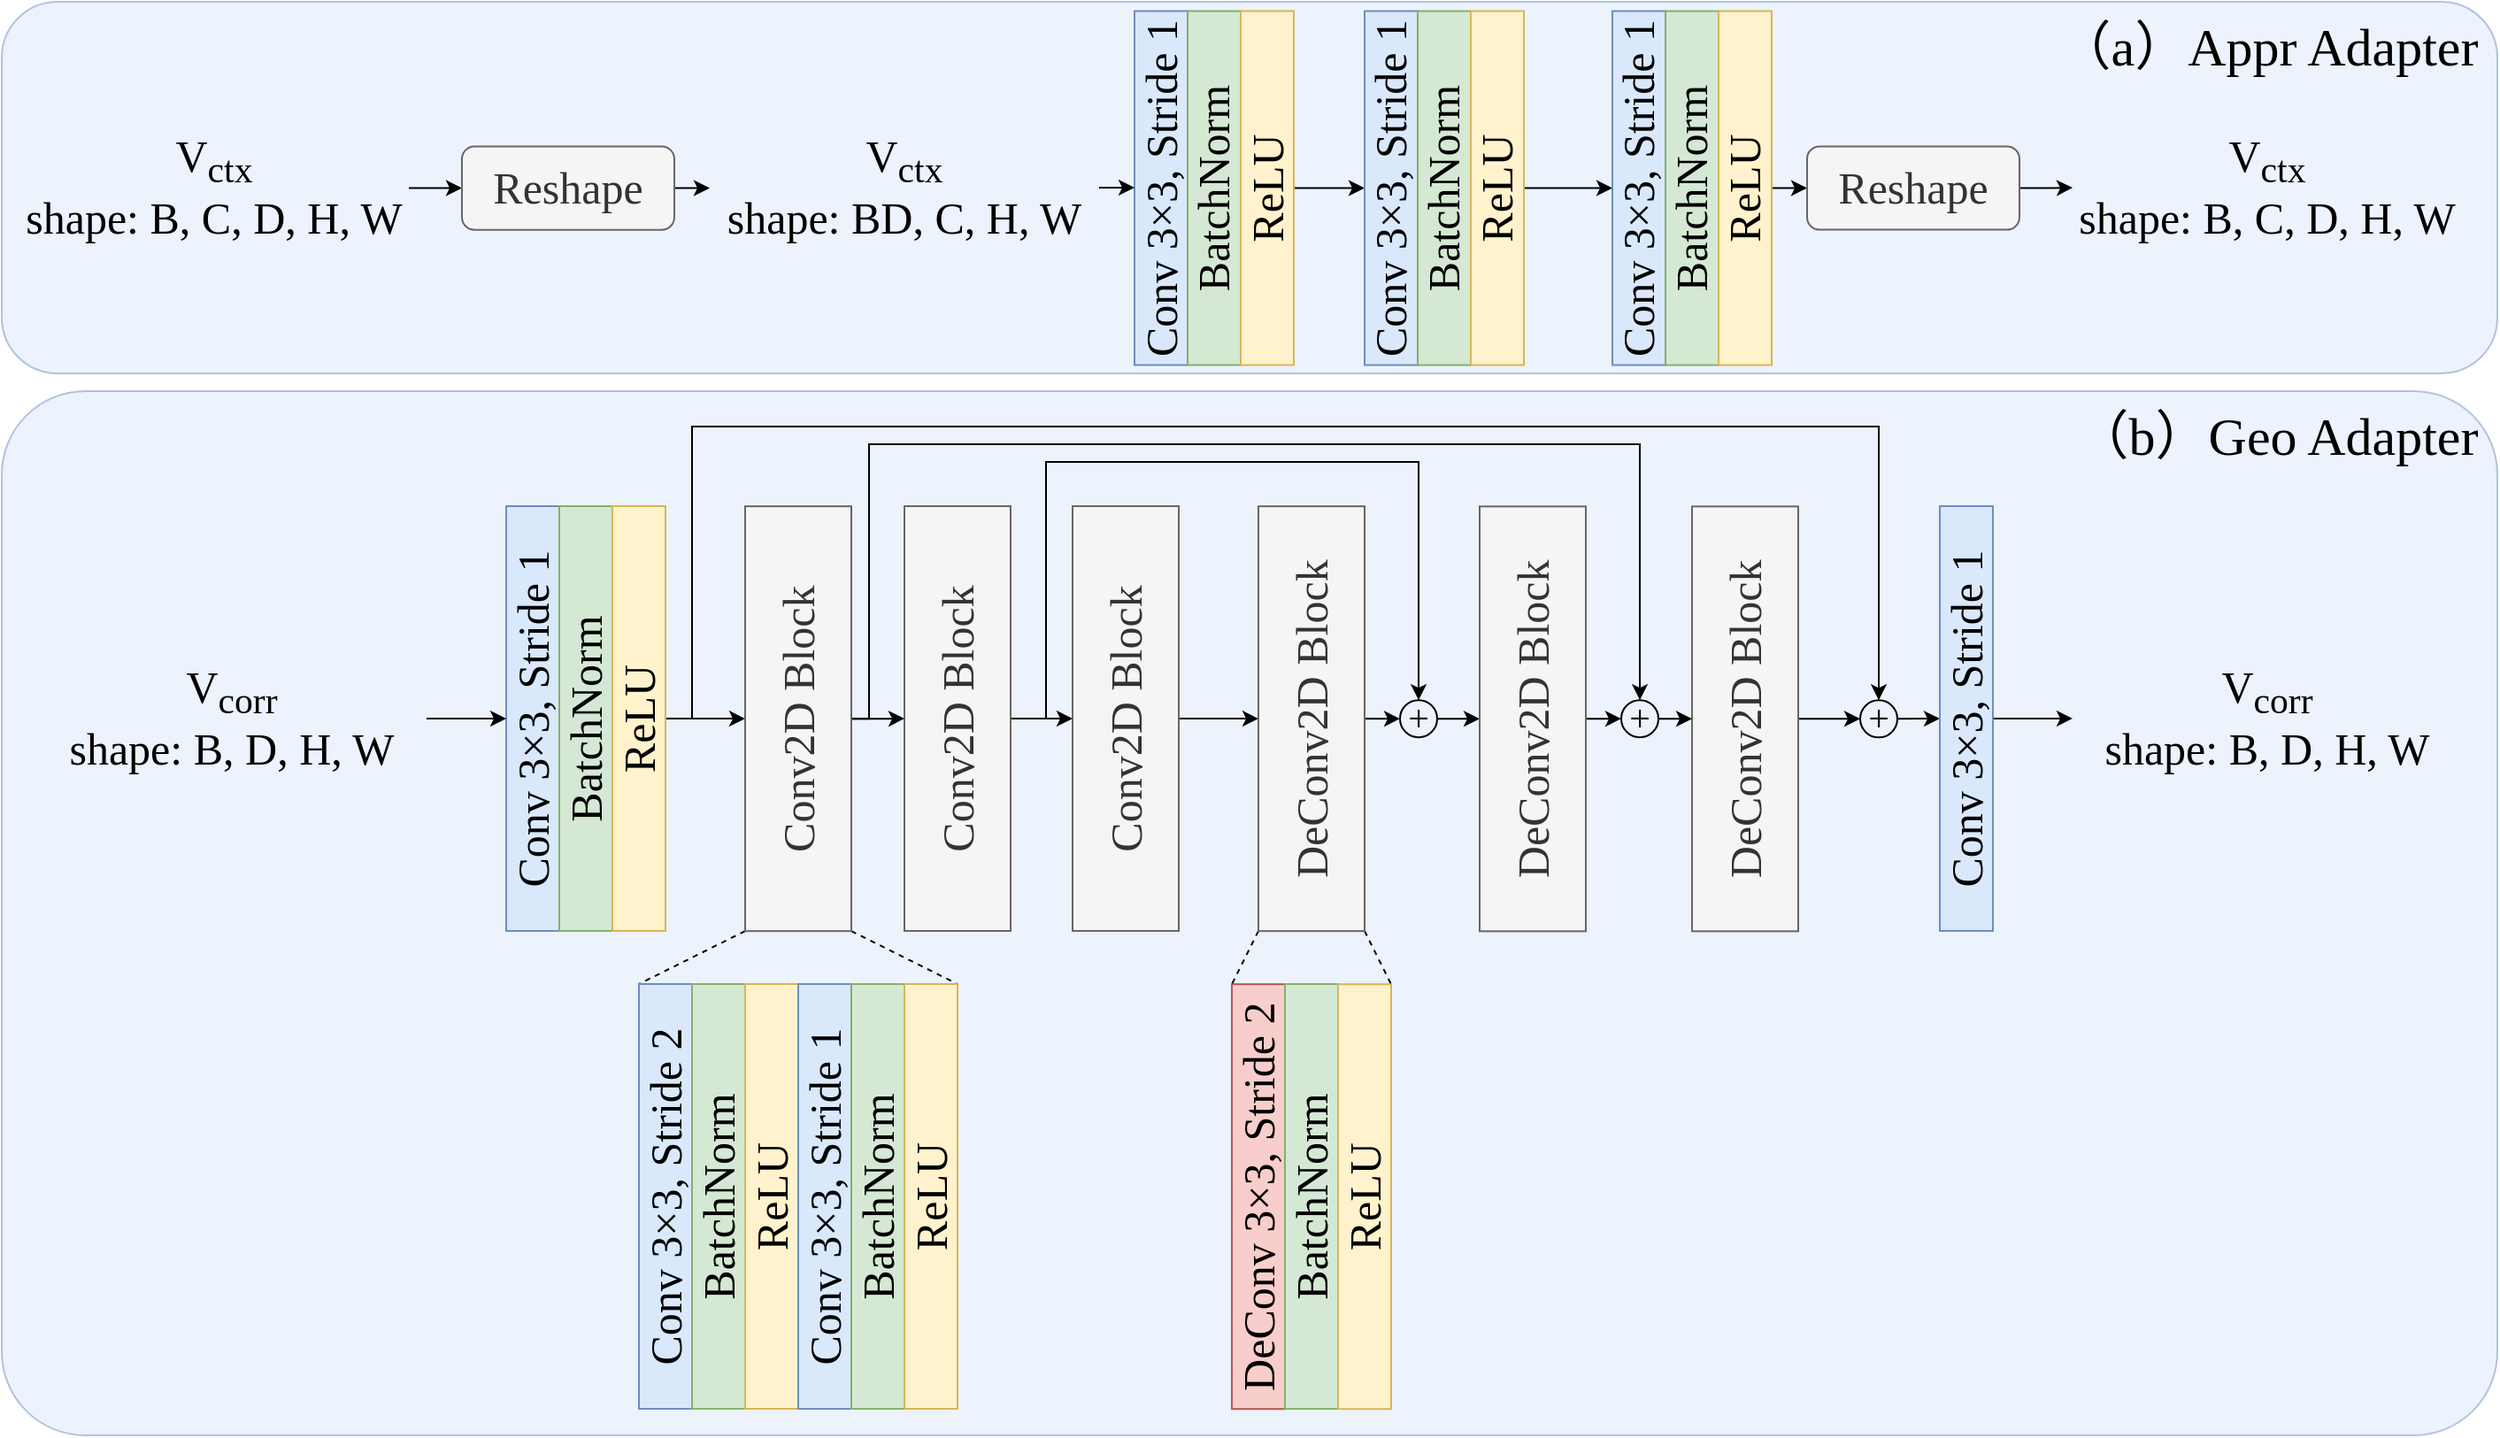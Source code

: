 <mxfile version="26.1.0">
  <diagram name="第 1 页" id="xtWA2BFWSO_vwdr7kO1s">
    <mxGraphModel dx="2377" dy="1315" grid="1" gridSize="10" guides="1" tooltips="1" connect="1" arrows="1" fold="1" page="1" pageScale="1" pageWidth="1600" pageHeight="900" math="0" shadow="0">
      <root>
        <mxCell id="0" />
        <mxCell id="1" parent="0" />
        <mxCell id="btyJTS1Y750vnI5qGrP--104" value="" style="rounded=1;whiteSpace=wrap;html=1;fillColor=#dae8fc;strokeColor=#6c8ebf;opacity=50;arcSize=8;" vertex="1" parent="1">
          <mxGeometry x="80" y="260" width="1410" height="590" as="geometry" />
        </mxCell>
        <mxCell id="btyJTS1Y750vnI5qGrP--25" value="" style="rounded=1;whiteSpace=wrap;html=1;fillColor=#dae8fc;strokeColor=#6c8ebf;opacity=50;" vertex="1" parent="1">
          <mxGeometry x="80" y="40" width="1410" height="210" as="geometry" />
        </mxCell>
        <mxCell id="btyJTS1Y750vnI5qGrP--1" value="Conv 3×3, Stride 1" style="rounded=0;whiteSpace=wrap;html=1;rotation=-90;fontSize=25;fontFamily=Times New Roman;fillColor=#dae8fc;strokeColor=#6c8ebf;" vertex="1" parent="1">
          <mxGeometry x="635" y="130.25" width="200" height="30" as="geometry" />
        </mxCell>
        <mxCell id="btyJTS1Y750vnI5qGrP--2" value="" style="endArrow=classic;html=1;rounded=0;entryX=0;entryY=0.5;entryDx=0;entryDy=0;exitX=1;exitY=0.5;exitDx=0;exitDy=0;" edge="1" parent="1" source="btyJTS1Y750vnI5qGrP--3" target="btyJTS1Y750vnI5qGrP--4">
          <mxGeometry width="50" height="50" relative="1" as="geometry">
            <mxPoint x="390" y="169.99" as="sourcePoint" />
            <mxPoint x="380" y="139.99" as="targetPoint" />
          </mxGeometry>
        </mxCell>
        <mxCell id="btyJTS1Y750vnI5qGrP--3" value="V&lt;sub&gt;ctx&lt;/sub&gt;&lt;div&gt;shape: B, C, D, H, W&lt;/div&gt;" style="text;html=1;align=center;verticalAlign=middle;whiteSpace=wrap;rounded=0;fontFamily=Times New Roman;fontSize=25;" vertex="1" parent="1">
          <mxGeometry x="90" y="112.62" width="220" height="65.26" as="geometry" />
        </mxCell>
        <mxCell id="btyJTS1Y750vnI5qGrP--6" style="edgeStyle=orthogonalEdgeStyle;rounded=0;orthogonalLoop=1;jettySize=auto;html=1;entryX=0;entryY=0.5;entryDx=0;entryDy=0;" edge="1" parent="1" source="btyJTS1Y750vnI5qGrP--4" target="btyJTS1Y750vnI5qGrP--5">
          <mxGeometry relative="1" as="geometry" />
        </mxCell>
        <mxCell id="btyJTS1Y750vnI5qGrP--4" value="Reshape" style="rounded=1;whiteSpace=wrap;html=1;fontFamily=Times New Roman;fontSize=25;fillColor=#f5f5f5;fontColor=#333333;strokeColor=#666666;" vertex="1" parent="1">
          <mxGeometry x="340" y="121.73" width="120" height="47.11" as="geometry" />
        </mxCell>
        <mxCell id="btyJTS1Y750vnI5qGrP--9" style="edgeStyle=orthogonalEdgeStyle;rounded=0;orthogonalLoop=1;jettySize=auto;html=1;entryX=0.5;entryY=0;entryDx=0;entryDy=0;" edge="1" parent="1" source="btyJTS1Y750vnI5qGrP--5" target="btyJTS1Y750vnI5qGrP--1">
          <mxGeometry relative="1" as="geometry" />
        </mxCell>
        <mxCell id="btyJTS1Y750vnI5qGrP--5" value="V&lt;sub&gt;ctx&lt;/sub&gt;&lt;div&gt;shape: BD, C, H, W&lt;/div&gt;" style="text;html=1;align=center;verticalAlign=middle;whiteSpace=wrap;rounded=0;fontFamily=Times New Roman;fontSize=25;" vertex="1" parent="1">
          <mxGeometry x="480" y="112.37" width="220" height="65.26" as="geometry" />
        </mxCell>
        <mxCell id="btyJTS1Y750vnI5qGrP--7" value="BatchNorm" style="rounded=0;whiteSpace=wrap;html=1;rotation=-90;fontSize=25;fontFamily=Times New Roman;fillColor=#d5e8d4;strokeColor=#82b366;" vertex="1" parent="1">
          <mxGeometry x="665" y="130.26" width="200" height="30" as="geometry" />
        </mxCell>
        <mxCell id="btyJTS1Y750vnI5qGrP--14" style="edgeStyle=orthogonalEdgeStyle;rounded=0;orthogonalLoop=1;jettySize=auto;html=1;entryX=0.5;entryY=0;entryDx=0;entryDy=0;" edge="1" parent="1" source="btyJTS1Y750vnI5qGrP--8" target="btyJTS1Y750vnI5qGrP--10">
          <mxGeometry relative="1" as="geometry" />
        </mxCell>
        <mxCell id="btyJTS1Y750vnI5qGrP--8" value="ReLU" style="rounded=0;whiteSpace=wrap;html=1;rotation=-90;fontSize=25;fontFamily=Times New Roman;fillColor=#fff2cc;strokeColor=#d6b656;" vertex="1" parent="1">
          <mxGeometry x="695" y="130.25" width="200" height="30" as="geometry" />
        </mxCell>
        <mxCell id="btyJTS1Y750vnI5qGrP--10" value="Conv 3×3, Stride 1" style="rounded=0;whiteSpace=wrap;html=1;rotation=-90;fontSize=25;fontFamily=Times New Roman;fillColor=#dae8fc;strokeColor=#6c8ebf;" vertex="1" parent="1">
          <mxGeometry x="765" y="130.26" width="200" height="30" as="geometry" />
        </mxCell>
        <mxCell id="btyJTS1Y750vnI5qGrP--11" value="BatchNorm" style="rounded=0;whiteSpace=wrap;html=1;rotation=-90;fontSize=25;fontFamily=Times New Roman;fillColor=#d5e8d4;strokeColor=#82b366;" vertex="1" parent="1">
          <mxGeometry x="795" y="130.27" width="200" height="30" as="geometry" />
        </mxCell>
        <mxCell id="btyJTS1Y750vnI5qGrP--19" style="edgeStyle=orthogonalEdgeStyle;rounded=0;orthogonalLoop=1;jettySize=auto;html=1;entryX=0.5;entryY=0;entryDx=0;entryDy=0;" edge="1" parent="1" source="btyJTS1Y750vnI5qGrP--12" target="btyJTS1Y750vnI5qGrP--16">
          <mxGeometry relative="1" as="geometry" />
        </mxCell>
        <mxCell id="btyJTS1Y750vnI5qGrP--12" value="ReLU" style="rounded=0;whiteSpace=wrap;html=1;rotation=-90;fontSize=25;fontFamily=Times New Roman;fillColor=#fff2cc;strokeColor=#d6b656;" vertex="1" parent="1">
          <mxGeometry x="825" y="130.26" width="200" height="30" as="geometry" />
        </mxCell>
        <mxCell id="btyJTS1Y750vnI5qGrP--16" value="Conv 3×3, Stride 1" style="rounded=0;whiteSpace=wrap;html=1;rotation=-90;fontSize=25;fontFamily=Times New Roman;fillColor=#dae8fc;strokeColor=#6c8ebf;" vertex="1" parent="1">
          <mxGeometry x="905" y="130.27" width="200" height="30" as="geometry" />
        </mxCell>
        <mxCell id="btyJTS1Y750vnI5qGrP--17" value="BatchNorm" style="rounded=0;whiteSpace=wrap;html=1;rotation=-90;fontSize=25;fontFamily=Times New Roman;fillColor=#d5e8d4;strokeColor=#82b366;" vertex="1" parent="1">
          <mxGeometry x="935" y="130.28" width="200" height="30" as="geometry" />
        </mxCell>
        <mxCell id="btyJTS1Y750vnI5qGrP--20" style="edgeStyle=orthogonalEdgeStyle;rounded=0;orthogonalLoop=1;jettySize=auto;html=1;entryX=0;entryY=0.5;entryDx=0;entryDy=0;" edge="1" parent="1" source="btyJTS1Y750vnI5qGrP--18" target="btyJTS1Y750vnI5qGrP--21">
          <mxGeometry relative="1" as="geometry">
            <mxPoint x="1170" y="170.27" as="targetPoint" />
          </mxGeometry>
        </mxCell>
        <mxCell id="btyJTS1Y750vnI5qGrP--18" value="ReLU" style="rounded=0;whiteSpace=wrap;html=1;rotation=-90;fontSize=25;fontFamily=Times New Roman;fillColor=#fff2cc;strokeColor=#d6b656;" vertex="1" parent="1">
          <mxGeometry x="965" y="130.27" width="200" height="30" as="geometry" />
        </mxCell>
        <mxCell id="btyJTS1Y750vnI5qGrP--24" style="edgeStyle=orthogonalEdgeStyle;rounded=0;orthogonalLoop=1;jettySize=auto;html=1;entryX=0;entryY=0.5;entryDx=0;entryDy=0;" edge="1" parent="1" source="btyJTS1Y750vnI5qGrP--21" target="btyJTS1Y750vnI5qGrP--23">
          <mxGeometry relative="1" as="geometry" />
        </mxCell>
        <mxCell id="btyJTS1Y750vnI5qGrP--21" value="Reshape" style="rounded=1;whiteSpace=wrap;html=1;fontFamily=Times New Roman;fontSize=25;fillColor=#f5f5f5;fontColor=#333333;strokeColor=#666666;" vertex="1" parent="1">
          <mxGeometry x="1100" y="121.69" width="120" height="47.11" as="geometry" />
        </mxCell>
        <mxCell id="btyJTS1Y750vnI5qGrP--23" value="V&lt;sub&gt;ctx&lt;/sub&gt;&lt;div&gt;shape: B, C, D, H, W&lt;/div&gt;" style="text;html=1;align=center;verticalAlign=middle;whiteSpace=wrap;rounded=0;fontFamily=Times New Roman;fontSize=25;" vertex="1" parent="1">
          <mxGeometry x="1250" y="112.37" width="220" height="65.26" as="geometry" />
        </mxCell>
        <mxCell id="btyJTS1Y750vnI5qGrP--26" value="&lt;font&gt;（a）Appr Adapter&lt;/font&gt;" style="text;html=1;align=center;verticalAlign=middle;resizable=0;points=[];autosize=1;strokeColor=none;fillColor=none;fontSize=30;fontFamily=Times New Roman;" vertex="1" parent="1">
          <mxGeometry x="1230" y="40.0" width="260" height="50" as="geometry" />
        </mxCell>
        <mxCell id="btyJTS1Y750vnI5qGrP--30" value="Conv 3×3, Stride 1" style="rounded=0;whiteSpace=wrap;html=1;rotation=-90;fontSize=25;fontFamily=Times New Roman;fillColor=#dae8fc;strokeColor=#6c8ebf;" vertex="1" parent="1">
          <mxGeometry x="260" y="430" width="240" height="30" as="geometry" />
        </mxCell>
        <mxCell id="btyJTS1Y750vnI5qGrP--31" value="BatchNorm" style="rounded=0;whiteSpace=wrap;html=1;rotation=-90;fontSize=25;fontFamily=Times New Roman;fillColor=#d5e8d4;strokeColor=#82b366;" vertex="1" parent="1">
          <mxGeometry x="290" y="430" width="240" height="30" as="geometry" />
        </mxCell>
        <mxCell id="btyJTS1Y750vnI5qGrP--54" style="edgeStyle=orthogonalEdgeStyle;rounded=0;orthogonalLoop=1;jettySize=auto;html=1;exitX=0.5;exitY=1;exitDx=0;exitDy=0;entryX=0.5;entryY=0;entryDx=0;entryDy=0;" edge="1" parent="1" source="btyJTS1Y750vnI5qGrP--32" target="btyJTS1Y750vnI5qGrP--45">
          <mxGeometry relative="1" as="geometry">
            <mxPoint x="485" y="445.02" as="targetPoint" />
          </mxGeometry>
        </mxCell>
        <mxCell id="btyJTS1Y750vnI5qGrP--99" style="edgeStyle=orthogonalEdgeStyle;shape=connector;rounded=0;orthogonalLoop=1;jettySize=auto;html=1;exitX=0.5;exitY=1;exitDx=0;exitDy=0;entryX=0.5;entryY=0;entryDx=0;entryDy=0;strokeColor=default;align=center;verticalAlign=middle;fontFamily=Helvetica;fontSize=11;fontColor=default;labelBackgroundColor=default;startFill=0;endArrow=classic;endFill=1;" edge="1" parent="1" source="btyJTS1Y750vnI5qGrP--32" target="btyJTS1Y750vnI5qGrP--96">
          <mxGeometry relative="1" as="geometry">
            <Array as="points">
              <mxPoint x="470" y="445" />
              <mxPoint x="470" y="280" />
              <mxPoint x="1141" y="280" />
            </Array>
          </mxGeometry>
        </mxCell>
        <mxCell id="btyJTS1Y750vnI5qGrP--32" value="ReLU" style="rounded=0;whiteSpace=wrap;html=1;rotation=-90;fontSize=25;fontFamily=Times New Roman;fillColor=#fff2cc;strokeColor=#d6b656;" vertex="1" parent="1">
          <mxGeometry x="320" y="430" width="240" height="30" as="geometry" />
        </mxCell>
        <mxCell id="btyJTS1Y750vnI5qGrP--77" style="edgeStyle=orthogonalEdgeStyle;rounded=0;orthogonalLoop=1;jettySize=auto;html=1;" edge="1" parent="1" source="btyJTS1Y750vnI5qGrP--45" target="btyJTS1Y750vnI5qGrP--76">
          <mxGeometry relative="1" as="geometry" />
        </mxCell>
        <mxCell id="btyJTS1Y750vnI5qGrP--82" style="rounded=0;orthogonalLoop=1;jettySize=auto;html=1;exitX=0;exitY=0;exitDx=0;exitDy=0;entryX=1;entryY=0;entryDx=0;entryDy=0;endArrow=none;startFill=0;dashed=1;" edge="1" parent="1" source="btyJTS1Y750vnI5qGrP--45" target="btyJTS1Y750vnI5qGrP--62">
          <mxGeometry relative="1" as="geometry" />
        </mxCell>
        <mxCell id="btyJTS1Y750vnI5qGrP--83" style="edgeStyle=none;shape=connector;rounded=0;orthogonalLoop=1;jettySize=auto;html=1;exitX=0;exitY=1;exitDx=0;exitDy=0;entryX=1;entryY=1;entryDx=0;entryDy=0;dashed=1;strokeColor=default;align=center;verticalAlign=middle;fontFamily=Helvetica;fontSize=11;fontColor=default;labelBackgroundColor=default;startFill=0;endArrow=none;" edge="1" parent="1" source="btyJTS1Y750vnI5qGrP--45" target="btyJTS1Y750vnI5qGrP--67">
          <mxGeometry relative="1" as="geometry" />
        </mxCell>
        <mxCell id="btyJTS1Y750vnI5qGrP--94" style="edgeStyle=orthogonalEdgeStyle;shape=connector;rounded=0;orthogonalLoop=1;jettySize=auto;html=1;exitX=0.5;exitY=1;exitDx=0;exitDy=0;entryX=0.5;entryY=0;entryDx=0;entryDy=0;strokeColor=default;align=center;verticalAlign=middle;fontFamily=Helvetica;fontSize=11;fontColor=default;labelBackgroundColor=default;startFill=0;endArrow=classic;endFill=1;" edge="1" parent="1" source="btyJTS1Y750vnI5qGrP--45" target="btyJTS1Y750vnI5qGrP--92">
          <mxGeometry relative="1" as="geometry">
            <Array as="points">
              <mxPoint x="570" y="445" />
              <mxPoint x="570" y="290" />
              <mxPoint x="1006" y="290" />
            </Array>
          </mxGeometry>
        </mxCell>
        <mxCell id="btyJTS1Y750vnI5qGrP--45" value="Conv2D Block" style="rounded=0;whiteSpace=wrap;html=1;rotation=-90;fontSize=25;fontFamily=Times New Roman;fillColor=#f5f5f5;strokeColor=#666666;fontColor=#333333;" vertex="1" parent="1">
          <mxGeometry x="410" y="415.08" width="240" height="60" as="geometry" />
        </mxCell>
        <mxCell id="btyJTS1Y750vnI5qGrP--53" style="edgeStyle=orthogonalEdgeStyle;rounded=0;orthogonalLoop=1;jettySize=auto;html=1;entryX=0.5;entryY=0;entryDx=0;entryDy=0;" edge="1" parent="1" source="btyJTS1Y750vnI5qGrP--52" target="btyJTS1Y750vnI5qGrP--30">
          <mxGeometry relative="1" as="geometry" />
        </mxCell>
        <mxCell id="btyJTS1Y750vnI5qGrP--52" value="V&lt;sub&gt;corr&lt;/sub&gt;&lt;div&gt;shape: B, D, H, W&lt;/div&gt;" style="text;html=1;align=center;verticalAlign=middle;whiteSpace=wrap;rounded=0;fontFamily=Times New Roman;fontSize=25;" vertex="1" parent="1">
          <mxGeometry x="100" y="412.44" width="220" height="65.26" as="geometry" />
        </mxCell>
        <mxCell id="btyJTS1Y750vnI5qGrP--57" value="DeConv 3×3, Stride 2" style="rounded=0;whiteSpace=wrap;html=1;rotation=-90;fontSize=25;fontFamily=Times New Roman;fillColor=#f8cecc;strokeColor=#b85450;" vertex="1" parent="1">
          <mxGeometry x="670" y="700.11" width="240" height="30" as="geometry" />
        </mxCell>
        <mxCell id="btyJTS1Y750vnI5qGrP--58" value="BatchNorm" style="rounded=0;whiteSpace=wrap;html=1;rotation=-90;fontSize=25;fontFamily=Times New Roman;fillColor=#d5e8d4;strokeColor=#82b366;" vertex="1" parent="1">
          <mxGeometry x="700" y="700.02" width="240" height="30" as="geometry" />
        </mxCell>
        <mxCell id="btyJTS1Y750vnI5qGrP--59" value="ReLU" style="rounded=0;whiteSpace=wrap;html=1;rotation=-90;fontSize=25;fontFamily=Times New Roman;fillColor=#fff2cc;strokeColor=#d6b656;" vertex="1" parent="1">
          <mxGeometry x="730" y="700.11" width="240" height="30" as="geometry" />
        </mxCell>
        <mxCell id="btyJTS1Y750vnI5qGrP--88" style="edgeStyle=none;shape=connector;rounded=0;orthogonalLoop=1;jettySize=auto;html=1;entryX=0.5;entryY=0;entryDx=0;entryDy=0;strokeColor=default;align=center;verticalAlign=middle;fontFamily=Helvetica;fontSize=11;fontColor=default;labelBackgroundColor=default;startFill=0;endArrow=classic;endFill=1;" edge="1" parent="1" source="btyJTS1Y750vnI5qGrP--61" target="btyJTS1Y750vnI5qGrP--87">
          <mxGeometry relative="1" as="geometry" />
        </mxCell>
        <mxCell id="btyJTS1Y750vnI5qGrP--61" value="+" style="ellipse;whiteSpace=wrap;html=1;aspect=fixed;rounded=0;strokeColor=default;align=center;verticalAlign=middle;fontFamily=Times New Roman;fontSize=21;fontColor=default;autosize=1;resizable=1;fillColor=none;gradientColor=none;fontStyle=0;movable=1;rotatable=1;deletable=1;editable=1;locked=0;connectable=1;" vertex="1" parent="1">
          <mxGeometry x="870" y="434.58" width="21" height="21" as="geometry" />
        </mxCell>
        <mxCell id="btyJTS1Y750vnI5qGrP--62" value="Conv 3×3, Stride 2" style="rounded=0;whiteSpace=wrap;html=1;rotation=-90;fontSize=25;fontFamily=Times New Roman;fillColor=#dae8fc;strokeColor=#6c8ebf;" vertex="1" parent="1">
          <mxGeometry x="335" y="700" width="240" height="30" as="geometry" />
        </mxCell>
        <mxCell id="btyJTS1Y750vnI5qGrP--63" value="BatchNorm" style="rounded=0;whiteSpace=wrap;html=1;rotation=-90;fontSize=25;fontFamily=Times New Roman;fillColor=#d5e8d4;strokeColor=#82b366;" vertex="1" parent="1">
          <mxGeometry x="365" y="700.01" width="240" height="30" as="geometry" />
        </mxCell>
        <mxCell id="btyJTS1Y750vnI5qGrP--64" value="ReLU" style="rounded=0;whiteSpace=wrap;html=1;rotation=-90;fontSize=25;fontFamily=Times New Roman;fillColor=#fff2cc;strokeColor=#d6b656;" vertex="1" parent="1">
          <mxGeometry x="395" y="700" width="240" height="30" as="geometry" />
        </mxCell>
        <mxCell id="btyJTS1Y750vnI5qGrP--65" value="Conv 3×3, Stride 1" style="rounded=0;whiteSpace=wrap;html=1;rotation=-90;fontSize=25;fontFamily=Times New Roman;fillColor=#dae8fc;strokeColor=#6c8ebf;" vertex="1" parent="1">
          <mxGeometry x="425" y="700.01" width="240" height="30" as="geometry" />
        </mxCell>
        <mxCell id="btyJTS1Y750vnI5qGrP--66" value="BatchNorm" style="rounded=0;whiteSpace=wrap;html=1;rotation=-90;fontSize=25;fontFamily=Times New Roman;fillColor=#d5e8d4;strokeColor=#82b366;" vertex="1" parent="1">
          <mxGeometry x="455" y="700.02" width="240" height="30" as="geometry" />
        </mxCell>
        <mxCell id="btyJTS1Y750vnI5qGrP--67" value="ReLU" style="rounded=0;whiteSpace=wrap;html=1;rotation=-90;fontSize=25;fontFamily=Times New Roman;fillColor=#fff2cc;strokeColor=#d6b656;" vertex="1" parent="1">
          <mxGeometry x="485" y="700.01" width="240" height="30" as="geometry" />
        </mxCell>
        <mxCell id="btyJTS1Y750vnI5qGrP--79" style="edgeStyle=orthogonalEdgeStyle;rounded=0;orthogonalLoop=1;jettySize=auto;html=1;" edge="1" parent="1" source="btyJTS1Y750vnI5qGrP--76" target="btyJTS1Y750vnI5qGrP--78">
          <mxGeometry relative="1" as="geometry" />
        </mxCell>
        <mxCell id="btyJTS1Y750vnI5qGrP--86" style="edgeStyle=orthogonalEdgeStyle;shape=connector;rounded=0;orthogonalLoop=1;jettySize=auto;html=1;exitX=0.5;exitY=1;exitDx=0;exitDy=0;entryX=0.5;entryY=0;entryDx=0;entryDy=0;strokeColor=default;align=center;verticalAlign=middle;fontFamily=Helvetica;fontSize=11;fontColor=default;labelBackgroundColor=default;startFill=0;endArrow=classic;endFill=1;" edge="1" parent="1" source="btyJTS1Y750vnI5qGrP--76" target="btyJTS1Y750vnI5qGrP--61">
          <mxGeometry relative="1" as="geometry">
            <Array as="points">
              <mxPoint x="670" y="445" />
              <mxPoint x="670" y="300" />
              <mxPoint x="881" y="300" />
            </Array>
          </mxGeometry>
        </mxCell>
        <mxCell id="btyJTS1Y750vnI5qGrP--76" value="Conv2D Block" style="rounded=0;whiteSpace=wrap;html=1;rotation=-90;fontSize=25;fontFamily=Times New Roman;fillColor=#f5f5f5;strokeColor=#666666;fontColor=#333333;" vertex="1" parent="1">
          <mxGeometry x="500" y="415" width="240" height="60" as="geometry" />
        </mxCell>
        <mxCell id="btyJTS1Y750vnI5qGrP--81" style="edgeStyle=orthogonalEdgeStyle;rounded=0;orthogonalLoop=1;jettySize=auto;html=1;entryX=0.5;entryY=0;entryDx=0;entryDy=0;" edge="1" parent="1" source="btyJTS1Y750vnI5qGrP--78" target="btyJTS1Y750vnI5qGrP--80">
          <mxGeometry relative="1" as="geometry" />
        </mxCell>
        <mxCell id="btyJTS1Y750vnI5qGrP--78" value="Conv2D Block" style="rounded=0;whiteSpace=wrap;html=1;rotation=-90;fontSize=25;fontFamily=Times New Roman;fillColor=#f5f5f5;strokeColor=#666666;fontColor=#333333;" vertex="1" parent="1">
          <mxGeometry x="595" y="414.99" width="240" height="60" as="geometry" />
        </mxCell>
        <mxCell id="btyJTS1Y750vnI5qGrP--85" style="edgeStyle=none;shape=connector;rounded=0;orthogonalLoop=1;jettySize=auto;html=1;entryX=0;entryY=0.5;entryDx=0;entryDy=0;strokeColor=default;align=center;verticalAlign=middle;fontFamily=Helvetica;fontSize=11;fontColor=default;labelBackgroundColor=default;startFill=0;endArrow=classic;endFill=1;" edge="1" parent="1" source="btyJTS1Y750vnI5qGrP--80" target="btyJTS1Y750vnI5qGrP--61">
          <mxGeometry relative="1" as="geometry" />
        </mxCell>
        <mxCell id="btyJTS1Y750vnI5qGrP--89" style="edgeStyle=none;shape=connector;rounded=0;orthogonalLoop=1;jettySize=auto;html=1;exitX=0;exitY=0;exitDx=0;exitDy=0;entryX=1;entryY=0;entryDx=0;entryDy=0;dashed=1;strokeColor=default;align=center;verticalAlign=middle;fontFamily=Helvetica;fontSize=11;fontColor=default;labelBackgroundColor=default;startFill=0;endArrow=none;" edge="1" parent="1" source="btyJTS1Y750vnI5qGrP--80" target="btyJTS1Y750vnI5qGrP--57">
          <mxGeometry relative="1" as="geometry" />
        </mxCell>
        <mxCell id="btyJTS1Y750vnI5qGrP--90" style="edgeStyle=none;shape=connector;rounded=0;orthogonalLoop=1;jettySize=auto;html=1;exitX=0;exitY=1;exitDx=0;exitDy=0;entryX=1;entryY=1;entryDx=0;entryDy=0;dashed=1;strokeColor=default;align=center;verticalAlign=middle;fontFamily=Helvetica;fontSize=11;fontColor=default;labelBackgroundColor=default;startFill=0;endArrow=none;" edge="1" parent="1" source="btyJTS1Y750vnI5qGrP--80" target="btyJTS1Y750vnI5qGrP--59">
          <mxGeometry relative="1" as="geometry" />
        </mxCell>
        <mxCell id="btyJTS1Y750vnI5qGrP--80" value="DeConv2D Block" style="rounded=0;whiteSpace=wrap;html=1;rotation=-90;fontSize=25;fontFamily=Times New Roman;fillColor=#f5f5f5;strokeColor=#666666;fontColor=#333333;" vertex="1" parent="1">
          <mxGeometry x="700" y="415.08" width="240" height="60" as="geometry" />
        </mxCell>
        <mxCell id="btyJTS1Y750vnI5qGrP--93" style="edgeStyle=none;shape=connector;rounded=0;orthogonalLoop=1;jettySize=auto;html=1;entryX=0;entryY=0.5;entryDx=0;entryDy=0;strokeColor=default;align=center;verticalAlign=middle;fontFamily=Helvetica;fontSize=11;fontColor=default;labelBackgroundColor=default;startFill=0;endArrow=classic;endFill=1;" edge="1" parent="1" source="btyJTS1Y750vnI5qGrP--87" target="btyJTS1Y750vnI5qGrP--92">
          <mxGeometry relative="1" as="geometry" />
        </mxCell>
        <mxCell id="btyJTS1Y750vnI5qGrP--87" value="DeConv2D Block" style="rounded=0;whiteSpace=wrap;html=1;rotation=-90;fontSize=25;fontFamily=Times New Roman;fillColor=#f5f5f5;strokeColor=#666666;fontColor=#333333;" vertex="1" parent="1">
          <mxGeometry x="825" y="415.17" width="240" height="60" as="geometry" />
        </mxCell>
        <mxCell id="btyJTS1Y750vnI5qGrP--97" style="edgeStyle=none;shape=connector;rounded=0;orthogonalLoop=1;jettySize=auto;html=1;entryX=0;entryY=0.5;entryDx=0;entryDy=0;strokeColor=default;align=center;verticalAlign=middle;fontFamily=Helvetica;fontSize=11;fontColor=default;labelBackgroundColor=default;startFill=0;endArrow=classic;endFill=1;" edge="1" parent="1" source="btyJTS1Y750vnI5qGrP--91" target="btyJTS1Y750vnI5qGrP--96">
          <mxGeometry relative="1" as="geometry" />
        </mxCell>
        <mxCell id="btyJTS1Y750vnI5qGrP--91" value="DeConv2D Block" style="rounded=0;whiteSpace=wrap;html=1;rotation=-90;fontSize=25;fontFamily=Times New Roman;fillColor=#f5f5f5;strokeColor=#666666;fontColor=#333333;" vertex="1" parent="1">
          <mxGeometry x="945" y="415.17" width="240" height="60" as="geometry" />
        </mxCell>
        <mxCell id="btyJTS1Y750vnI5qGrP--95" style="edgeStyle=none;shape=connector;rounded=0;orthogonalLoop=1;jettySize=auto;html=1;exitX=1;exitY=0.5;exitDx=0;exitDy=0;entryX=0.5;entryY=0;entryDx=0;entryDy=0;strokeColor=default;align=center;verticalAlign=middle;fontFamily=Helvetica;fontSize=11;fontColor=default;labelBackgroundColor=default;startFill=0;endArrow=classic;endFill=1;" edge="1" parent="1" source="btyJTS1Y750vnI5qGrP--92" target="btyJTS1Y750vnI5qGrP--91">
          <mxGeometry relative="1" as="geometry" />
        </mxCell>
        <mxCell id="btyJTS1Y750vnI5qGrP--92" value="+" style="ellipse;whiteSpace=wrap;html=1;aspect=fixed;rounded=0;strokeColor=default;align=center;verticalAlign=middle;fontFamily=Times New Roman;fontSize=21;fontColor=default;autosize=1;resizable=1;fillColor=none;gradientColor=none;fontStyle=0;movable=1;rotatable=1;deletable=1;editable=1;locked=0;connectable=1;" vertex="1" parent="1">
          <mxGeometry x="995" y="434.58" width="21" height="21" as="geometry" />
        </mxCell>
        <mxCell id="btyJTS1Y750vnI5qGrP--101" style="edgeStyle=none;shape=connector;rounded=0;orthogonalLoop=1;jettySize=auto;html=1;entryX=0.5;entryY=0;entryDx=0;entryDy=0;strokeColor=default;align=center;verticalAlign=middle;fontFamily=Helvetica;fontSize=11;fontColor=default;labelBackgroundColor=default;startFill=0;endArrow=classic;endFill=1;" edge="1" parent="1" source="btyJTS1Y750vnI5qGrP--96" target="btyJTS1Y750vnI5qGrP--100">
          <mxGeometry relative="1" as="geometry" />
        </mxCell>
        <mxCell id="btyJTS1Y750vnI5qGrP--96" value="+" style="ellipse;whiteSpace=wrap;html=1;aspect=fixed;rounded=0;strokeColor=default;align=center;verticalAlign=middle;fontFamily=Times New Roman;fontSize=21;fontColor=default;autosize=1;resizable=1;fillColor=none;gradientColor=none;fontStyle=0;movable=1;rotatable=1;deletable=1;editable=1;locked=0;connectable=1;" vertex="1" parent="1">
          <mxGeometry x="1130" y="434.67" width="21" height="21" as="geometry" />
        </mxCell>
        <mxCell id="btyJTS1Y750vnI5qGrP--107" style="edgeStyle=none;shape=connector;rounded=0;orthogonalLoop=1;jettySize=auto;html=1;entryX=0;entryY=0.5;entryDx=0;entryDy=0;strokeColor=default;align=center;verticalAlign=middle;fontFamily=Helvetica;fontSize=11;fontColor=default;labelBackgroundColor=default;startFill=0;endArrow=classic;endFill=1;" edge="1" parent="1" source="btyJTS1Y750vnI5qGrP--100" target="btyJTS1Y750vnI5qGrP--103">
          <mxGeometry relative="1" as="geometry" />
        </mxCell>
        <mxCell id="btyJTS1Y750vnI5qGrP--100" value="Conv 3×3, Stride 1" style="rounded=0;whiteSpace=wrap;html=1;rotation=-90;fontSize=25;fontFamily=Times New Roman;fillColor=#dae8fc;strokeColor=#6c8ebf;" vertex="1" parent="1">
          <mxGeometry x="1070" y="429.99" width="240" height="30" as="geometry" />
        </mxCell>
        <mxCell id="btyJTS1Y750vnI5qGrP--103" value="V&lt;sub&gt;corr&lt;/sub&gt;&lt;div&gt;shape: B, D, H, W&lt;/div&gt;" style="text;html=1;align=center;verticalAlign=middle;whiteSpace=wrap;rounded=0;fontFamily=Times New Roman;fontSize=25;" vertex="1" parent="1">
          <mxGeometry x="1250" y="412.36" width="220" height="65.26" as="geometry" />
        </mxCell>
        <mxCell id="btyJTS1Y750vnI5qGrP--106" value="&lt;font&gt;（b）Geo Adapter&lt;/font&gt;" style="text;html=1;align=center;verticalAlign=middle;resizable=0;points=[];autosize=1;strokeColor=none;fillColor=none;fontSize=30;fontFamily=Times New Roman;" vertex="1" parent="1">
          <mxGeometry x="1240" y="260" width="250" height="50" as="geometry" />
        </mxCell>
      </root>
    </mxGraphModel>
  </diagram>
</mxfile>
